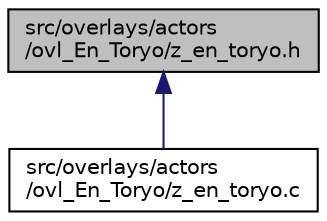 digraph "src/overlays/actors/ovl_En_Toryo/z_en_toryo.h"
{
 // LATEX_PDF_SIZE
  edge [fontname="Helvetica",fontsize="10",labelfontname="Helvetica",labelfontsize="10"];
  node [fontname="Helvetica",fontsize="10",shape=record];
  Node1 [label="src/overlays/actors\l/ovl_En_Toryo/z_en_toryo.h",height=0.2,width=0.4,color="black", fillcolor="grey75", style="filled", fontcolor="black",tooltip=" "];
  Node1 -> Node2 [dir="back",color="midnightblue",fontsize="10",style="solid",fontname="Helvetica"];
  Node2 [label="src/overlays/actors\l/ovl_En_Toryo/z_en_toryo.c",height=0.2,width=0.4,color="black", fillcolor="white", style="filled",URL="$d3/d7c/z__en__toryo_8c.html",tooltip=" "];
}
